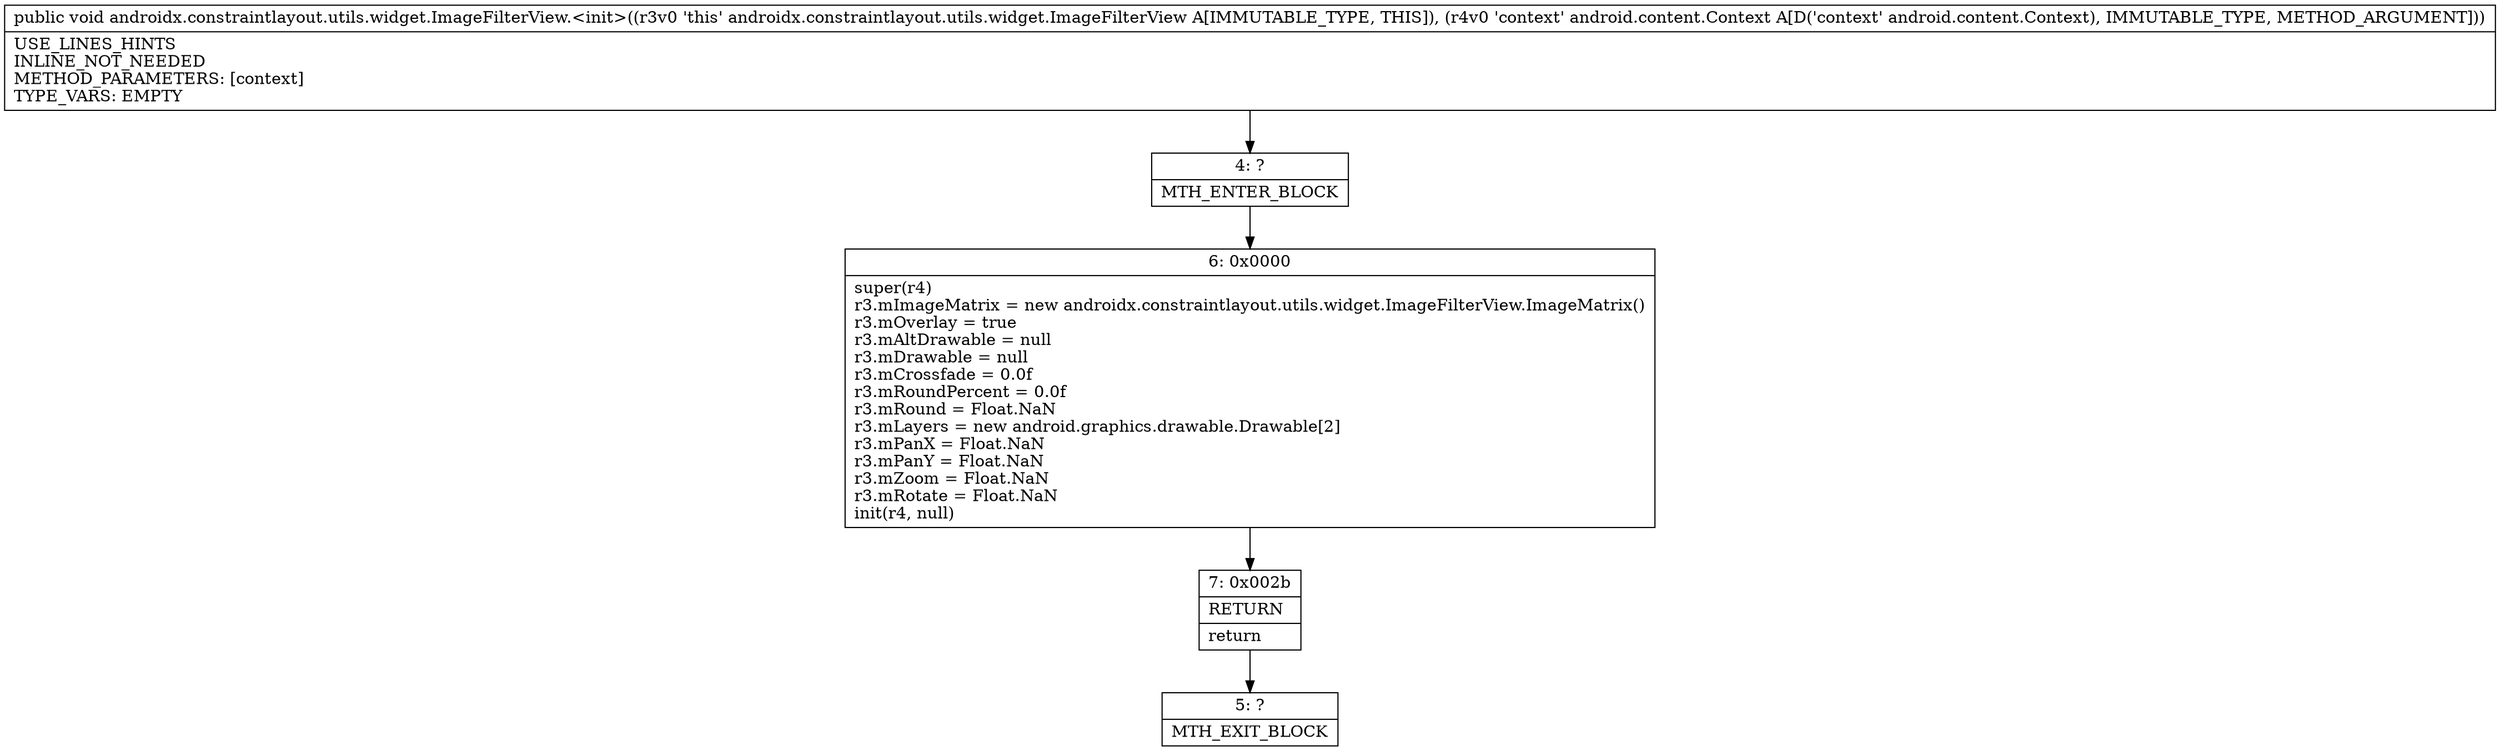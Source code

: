 digraph "CFG forandroidx.constraintlayout.utils.widget.ImageFilterView.\<init\>(Landroid\/content\/Context;)V" {
Node_4 [shape=record,label="{4\:\ ?|MTH_ENTER_BLOCK\l}"];
Node_6 [shape=record,label="{6\:\ 0x0000|super(r4)\lr3.mImageMatrix = new androidx.constraintlayout.utils.widget.ImageFilterView.ImageMatrix()\lr3.mOverlay = true\lr3.mAltDrawable = null\lr3.mDrawable = null\lr3.mCrossfade = 0.0f\lr3.mRoundPercent = 0.0f\lr3.mRound = Float.NaN\lr3.mLayers = new android.graphics.drawable.Drawable[2]\lr3.mPanX = Float.NaN\lr3.mPanY = Float.NaN\lr3.mZoom = Float.NaN\lr3.mRotate = Float.NaN\linit(r4, null)\l}"];
Node_7 [shape=record,label="{7\:\ 0x002b|RETURN\l|return\l}"];
Node_5 [shape=record,label="{5\:\ ?|MTH_EXIT_BLOCK\l}"];
MethodNode[shape=record,label="{public void androidx.constraintlayout.utils.widget.ImageFilterView.\<init\>((r3v0 'this' androidx.constraintlayout.utils.widget.ImageFilterView A[IMMUTABLE_TYPE, THIS]), (r4v0 'context' android.content.Context A[D('context' android.content.Context), IMMUTABLE_TYPE, METHOD_ARGUMENT]))  | USE_LINES_HINTS\lINLINE_NOT_NEEDED\lMETHOD_PARAMETERS: [context]\lTYPE_VARS: EMPTY\l}"];
MethodNode -> Node_4;Node_4 -> Node_6;
Node_6 -> Node_7;
Node_7 -> Node_5;
}

